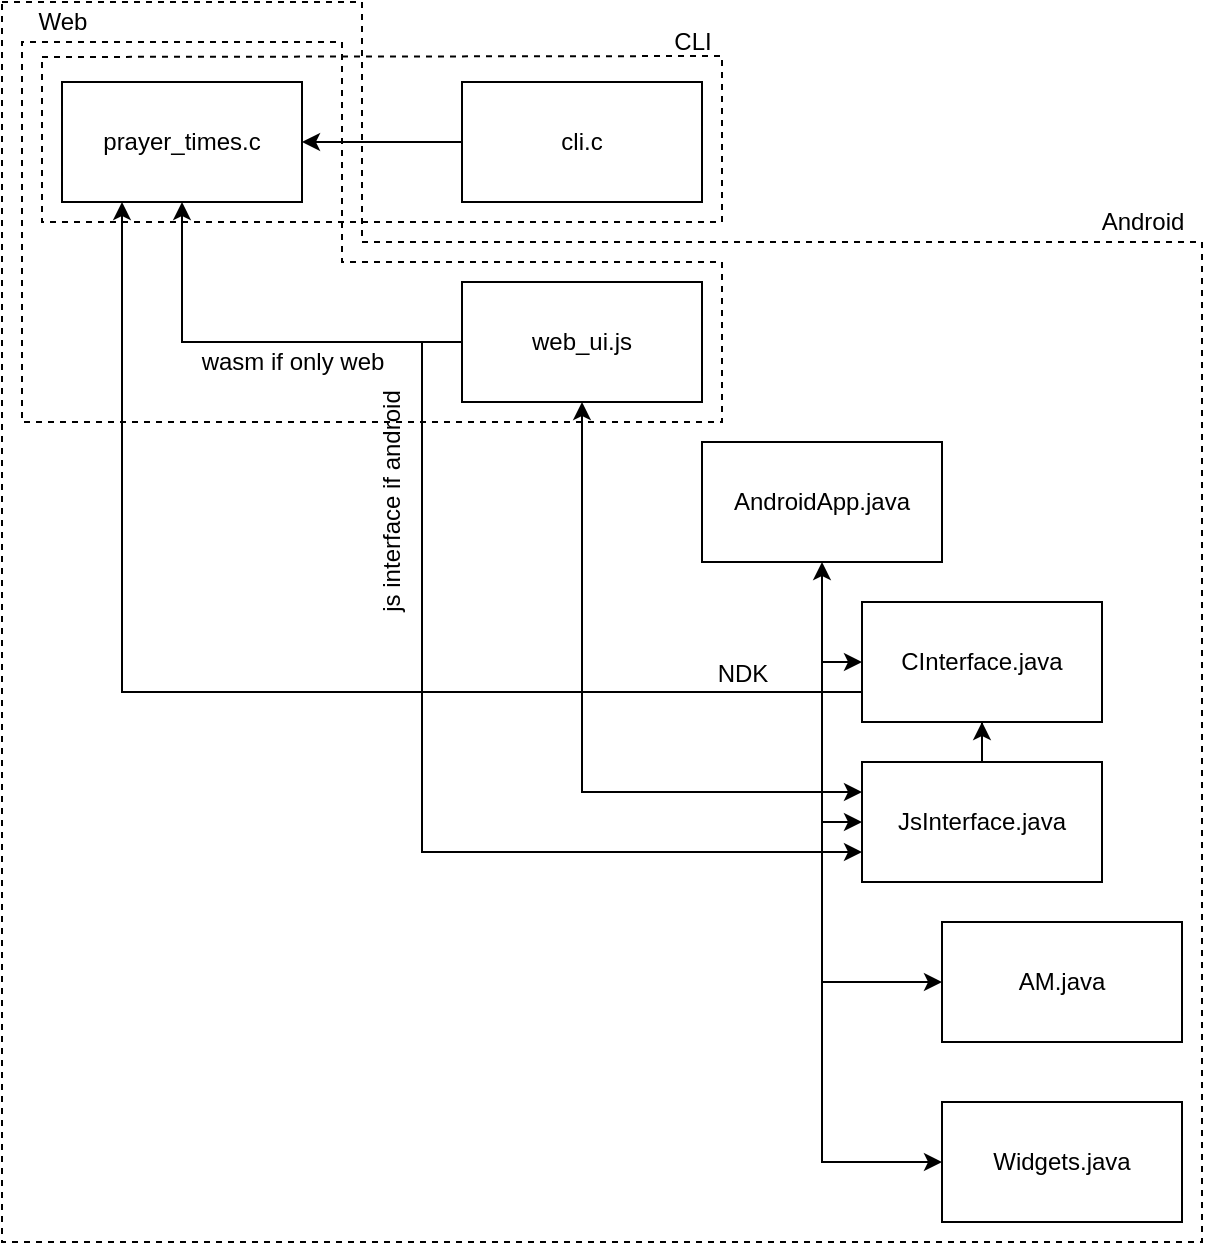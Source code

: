 <mxfile version="14.5.1" type="device"><diagram id="zEg-w_VHIVr8nybKyKDb" name="Page-1"><mxGraphModel dx="1422" dy="878" grid="1" gridSize="10" guides="1" tooltips="1" connect="1" arrows="1" fold="1" page="1" pageScale="1" pageWidth="1400" pageHeight="850" math="0" shadow="0"><root><mxCell id="0"/><mxCell id="1" parent="0"/><mxCell id="f8EDq1pyiDVTbwufEA4L-1" value="prayer_times.c" style="rounded=0;whiteSpace=wrap;html=1;" parent="1" vertex="1"><mxGeometry x="160" y="200" width="120" height="60" as="geometry"/></mxCell><mxCell id="f8EDq1pyiDVTbwufEA4L-8" value="" style="edgeStyle=orthogonalEdgeStyle;rounded=0;orthogonalLoop=1;jettySize=auto;html=1;" parent="1" source="f8EDq1pyiDVTbwufEA4L-2" target="f8EDq1pyiDVTbwufEA4L-1" edge="1"><mxGeometry relative="1" as="geometry"/></mxCell><mxCell id="f8EDq1pyiDVTbwufEA4L-2" value="cli.c" style="rounded=0;whiteSpace=wrap;html=1;" parent="1" vertex="1"><mxGeometry x="360" y="200" width="120" height="60" as="geometry"/></mxCell><mxCell id="f8EDq1pyiDVTbwufEA4L-10" style="edgeStyle=orthogonalEdgeStyle;rounded=0;orthogonalLoop=1;jettySize=auto;html=1;exitX=0;exitY=0.5;exitDx=0;exitDy=0;entryX=0.5;entryY=1;entryDx=0;entryDy=0;" parent="1" source="f8EDq1pyiDVTbwufEA4L-3" target="f8EDq1pyiDVTbwufEA4L-1" edge="1"><mxGeometry relative="1" as="geometry"/></mxCell><mxCell id="f8EDq1pyiDVTbwufEA4L-12" style="edgeStyle=orthogonalEdgeStyle;rounded=0;orthogonalLoop=1;jettySize=auto;html=1;exitX=0;exitY=0.5;exitDx=0;exitDy=0;entryX=0;entryY=0.75;entryDx=0;entryDy=0;" parent="1" source="f8EDq1pyiDVTbwufEA4L-3" target="f8EDq1pyiDVTbwufEA4L-4" edge="1"><mxGeometry relative="1" as="geometry"><mxPoint x="340" y="500" as="targetPoint"/></mxGeometry></mxCell><mxCell id="f8EDq1pyiDVTbwufEA4L-3" value="web_ui.js" style="rounded=0;whiteSpace=wrap;html=1;" parent="1" vertex="1"><mxGeometry x="360" y="300" width="120" height="60" as="geometry"/></mxCell><mxCell id="f8EDq1pyiDVTbwufEA4L-15" value="" style="edgeStyle=orthogonalEdgeStyle;rounded=0;orthogonalLoop=1;jettySize=auto;html=1;" parent="1" source="f8EDq1pyiDVTbwufEA4L-4" target="f8EDq1pyiDVTbwufEA4L-6" edge="1"><mxGeometry relative="1" as="geometry"/></mxCell><mxCell id="f8EDq1pyiDVTbwufEA4L-18" style="edgeStyle=orthogonalEdgeStyle;rounded=0;orthogonalLoop=1;jettySize=auto;html=1;exitX=0;exitY=0.25;exitDx=0;exitDy=0;entryX=0.5;entryY=1;entryDx=0;entryDy=0;startArrow=classic;startFill=1;" parent="1" source="f8EDq1pyiDVTbwufEA4L-4" target="f8EDq1pyiDVTbwufEA4L-3" edge="1"><mxGeometry relative="1" as="geometry"/></mxCell><mxCell id="f8EDq1pyiDVTbwufEA4L-4" value="JsInterface.java" style="rounded=0;whiteSpace=wrap;html=1;" parent="1" vertex="1"><mxGeometry x="560" y="540" width="120" height="60" as="geometry"/></mxCell><mxCell id="f8EDq1pyiDVTbwufEA4L-5" value="AM.java" style="rounded=0;whiteSpace=wrap;html=1;" parent="1" vertex="1"><mxGeometry x="600" y="620" width="120" height="60" as="geometry"/></mxCell><mxCell id="f8EDq1pyiDVTbwufEA4L-16" style="edgeStyle=orthogonalEdgeStyle;rounded=0;orthogonalLoop=1;jettySize=auto;html=1;exitX=0;exitY=0.75;exitDx=0;exitDy=0;entryX=0.25;entryY=1;entryDx=0;entryDy=0;" parent="1" source="f8EDq1pyiDVTbwufEA4L-6" target="f8EDq1pyiDVTbwufEA4L-1" edge="1"><mxGeometry relative="1" as="geometry"/></mxCell><mxCell id="f8EDq1pyiDVTbwufEA4L-6" value="CInterface.java" style="rounded=0;whiteSpace=wrap;html=1;" parent="1" vertex="1"><mxGeometry x="560" y="460" width="120" height="60" as="geometry"/></mxCell><mxCell id="f8EDq1pyiDVTbwufEA4L-7" value="Widgets.java" style="rounded=0;whiteSpace=wrap;html=1;" parent="1" vertex="1"><mxGeometry x="600" y="710" width="120" height="60" as="geometry"/></mxCell><mxCell id="f8EDq1pyiDVTbwufEA4L-11" value="wasm if only web" style="text;html=1;align=center;verticalAlign=middle;resizable=0;points=[];autosize=1;" parent="1" vertex="1"><mxGeometry x="220" y="330" width="110" height="20" as="geometry"/></mxCell><mxCell id="f8EDq1pyiDVTbwufEA4L-13" value="js interface if android" style="text;html=1;align=center;verticalAlign=middle;resizable=0;points=[];autosize=1;rotation=270;" parent="1" vertex="1"><mxGeometry x="260" y="400" width="130" height="20" as="geometry"/></mxCell><mxCell id="f8EDq1pyiDVTbwufEA4L-17" value="NDK" style="text;html=1;align=center;verticalAlign=middle;resizable=0;points=[];autosize=1;" parent="1" vertex="1"><mxGeometry x="480" y="486" width="40" height="20" as="geometry"/></mxCell><mxCell id="f8EDq1pyiDVTbwufEA4L-21" style="edgeStyle=orthogonalEdgeStyle;rounded=0;orthogonalLoop=1;jettySize=auto;html=1;exitX=0.5;exitY=1;exitDx=0;exitDy=0;entryX=0;entryY=0.5;entryDx=0;entryDy=0;startArrow=classic;startFill=1;" parent="1" source="f8EDq1pyiDVTbwufEA4L-19" target="f8EDq1pyiDVTbwufEA4L-6" edge="1"><mxGeometry relative="1" as="geometry"/></mxCell><mxCell id="f8EDq1pyiDVTbwufEA4L-19" value="AndroidApp.java" style="rounded=0;whiteSpace=wrap;html=1;" parent="1" vertex="1"><mxGeometry x="480" y="380" width="120" height="60" as="geometry"/></mxCell><mxCell id="f8EDq1pyiDVTbwufEA4L-22" value="" style="endArrow=classic;html=1;entryX=0;entryY=0.5;entryDx=0;entryDy=0;rounded=0;" parent="1" target="f8EDq1pyiDVTbwufEA4L-4" edge="1"><mxGeometry width="50" height="50" relative="1" as="geometry"><mxPoint x="540" y="490" as="sourcePoint"/><mxPoint x="490" y="680" as="targetPoint"/><Array as="points"><mxPoint x="540" y="570"/></Array></mxGeometry></mxCell><mxCell id="f8EDq1pyiDVTbwufEA4L-23" value="" style="endArrow=classic;html=1;entryX=0;entryY=0.5;entryDx=0;entryDy=0;rounded=0;" parent="1" target="f8EDq1pyiDVTbwufEA4L-5" edge="1"><mxGeometry width="50" height="50" relative="1" as="geometry"><mxPoint x="540" y="570" as="sourcePoint"/><mxPoint x="560" y="650" as="targetPoint"/><Array as="points"><mxPoint x="540" y="650"/></Array></mxGeometry></mxCell><mxCell id="f8EDq1pyiDVTbwufEA4L-24" value="" style="endArrow=classic;html=1;rounded=0;entryX=0;entryY=0.5;entryDx=0;entryDy=0;" parent="1" target="f8EDq1pyiDVTbwufEA4L-7" edge="1"><mxGeometry width="50" height="50" relative="1" as="geometry"><mxPoint x="540" y="650" as="sourcePoint"/><mxPoint x="580" y="750" as="targetPoint"/><Array as="points"><mxPoint x="540" y="740"/></Array></mxGeometry></mxCell><mxCell id="f8EDq1pyiDVTbwufEA4L-26" value="" style="endArrow=none;html=1;rounded=0;dashed=1;" parent="1" edge="1"><mxGeometry width="50" height="50" relative="1" as="geometry"><mxPoint x="150" y="187.5" as="sourcePoint"/><mxPoint x="150" y="187" as="targetPoint"/><Array as="points"><mxPoint x="490" y="187"/><mxPoint x="490" y="270"/><mxPoint x="150" y="270"/></Array></mxGeometry></mxCell><mxCell id="f8EDq1pyiDVTbwufEA4L-27" value="CLI" style="text;html=1;align=center;verticalAlign=middle;resizable=0;points=[];autosize=1;" parent="1" vertex="1"><mxGeometry x="460" y="170" width="30" height="20" as="geometry"/></mxCell><mxCell id="f8EDq1pyiDVTbwufEA4L-28" value="" style="endArrow=none;html=1;rounded=0;dashed=1;" parent="1" edge="1"><mxGeometry width="50" height="50" relative="1" as="geometry"><mxPoint x="140" y="290" as="sourcePoint"/><mxPoint x="140" y="290" as="targetPoint"/><Array as="points"><mxPoint x="140" y="180"/><mxPoint x="300" y="180"/><mxPoint x="300" y="290"/><mxPoint x="490" y="290"/><mxPoint x="490" y="370"/><mxPoint x="140" y="370"/></Array></mxGeometry></mxCell><mxCell id="f8EDq1pyiDVTbwufEA4L-29" value="Web" style="text;html=1;align=center;verticalAlign=middle;resizable=0;points=[];autosize=1;" parent="1" vertex="1"><mxGeometry x="140" y="160" width="40" height="20" as="geometry"/></mxCell><mxCell id="f8EDq1pyiDVTbwufEA4L-30" value="" style="endArrow=none;html=1;dashed=1;rounded=0;" parent="1" edge="1"><mxGeometry width="50" height="50" relative="1" as="geometry"><mxPoint x="130" y="160" as="sourcePoint"/><mxPoint x="130" y="160" as="targetPoint"/><Array as="points"><mxPoint x="310" y="160"/><mxPoint x="310" y="280"/><mxPoint x="730" y="280"/><mxPoint x="730" y="780"/><mxPoint x="130" y="780"/></Array></mxGeometry></mxCell><mxCell id="f8EDq1pyiDVTbwufEA4L-31" value="Android" style="text;html=1;align=center;verticalAlign=middle;resizable=0;points=[];autosize=1;" parent="1" vertex="1"><mxGeometry x="670" y="260" width="60" height="20" as="geometry"/></mxCell></root></mxGraphModel></diagram></mxfile>